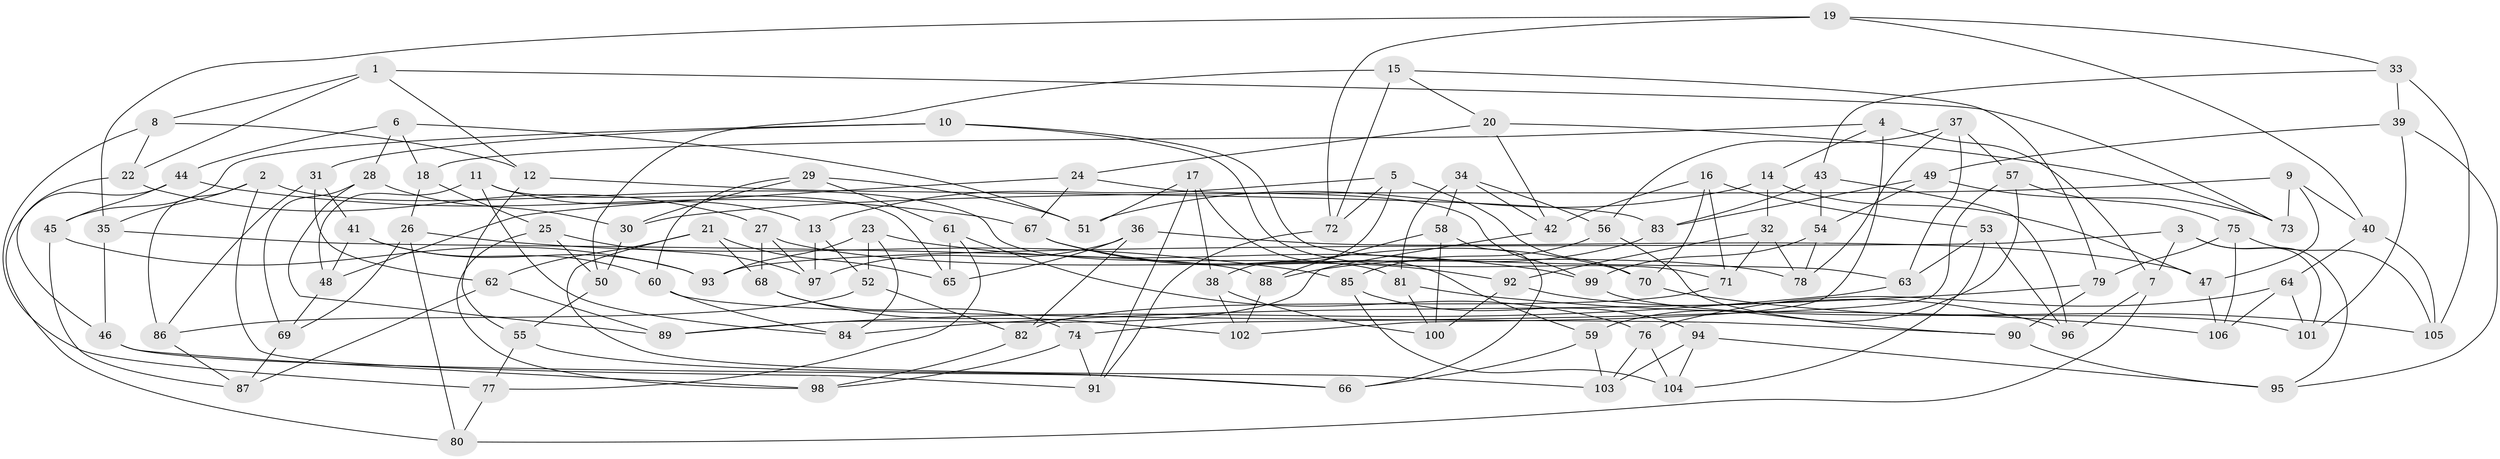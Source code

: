 // Generated by graph-tools (version 1.1) at 2025/59/03/09/25 04:59:23]
// undirected, 106 vertices, 212 edges
graph export_dot {
graph [start="1"]
  node [color=gray90,style=filled];
  1;
  2;
  3;
  4;
  5;
  6;
  7;
  8;
  9;
  10;
  11;
  12;
  13;
  14;
  15;
  16;
  17;
  18;
  19;
  20;
  21;
  22;
  23;
  24;
  25;
  26;
  27;
  28;
  29;
  30;
  31;
  32;
  33;
  34;
  35;
  36;
  37;
  38;
  39;
  40;
  41;
  42;
  43;
  44;
  45;
  46;
  47;
  48;
  49;
  50;
  51;
  52;
  53;
  54;
  55;
  56;
  57;
  58;
  59;
  60;
  61;
  62;
  63;
  64;
  65;
  66;
  67;
  68;
  69;
  70;
  71;
  72;
  73;
  74;
  75;
  76;
  77;
  78;
  79;
  80;
  81;
  82;
  83;
  84;
  85;
  86;
  87;
  88;
  89;
  90;
  91;
  92;
  93;
  94;
  95;
  96;
  97;
  98;
  99;
  100;
  101;
  102;
  103;
  104;
  105;
  106;
  1 -- 8;
  1 -- 22;
  1 -- 12;
  1 -- 73;
  2 -- 91;
  2 -- 35;
  2 -- 86;
  2 -- 81;
  3 -- 93;
  3 -- 95;
  3 -- 7;
  3 -- 101;
  4 -- 7;
  4 -- 14;
  4 -- 102;
  4 -- 18;
  5 -- 72;
  5 -- 38;
  5 -- 13;
  5 -- 70;
  6 -- 51;
  6 -- 18;
  6 -- 44;
  6 -- 28;
  7 -- 96;
  7 -- 80;
  8 -- 22;
  8 -- 77;
  8 -- 12;
  9 -- 30;
  9 -- 73;
  9 -- 47;
  9 -- 40;
  10 -- 31;
  10 -- 71;
  10 -- 45;
  10 -- 63;
  11 -- 13;
  11 -- 65;
  11 -- 84;
  11 -- 48;
  12 -- 83;
  12 -- 55;
  13 -- 52;
  13 -- 97;
  14 -- 51;
  14 -- 32;
  14 -- 47;
  15 -- 20;
  15 -- 72;
  15 -- 79;
  15 -- 50;
  16 -- 42;
  16 -- 53;
  16 -- 70;
  16 -- 71;
  17 -- 59;
  17 -- 38;
  17 -- 91;
  17 -- 51;
  18 -- 26;
  18 -- 25;
  19 -- 35;
  19 -- 33;
  19 -- 72;
  19 -- 40;
  20 -- 42;
  20 -- 73;
  20 -- 24;
  21 -- 62;
  21 -- 65;
  21 -- 68;
  21 -- 103;
  22 -- 27;
  22 -- 46;
  23 -- 84;
  23 -- 52;
  23 -- 93;
  23 -- 99;
  24 -- 67;
  24 -- 99;
  24 -- 48;
  25 -- 50;
  25 -- 98;
  25 -- 97;
  26 -- 69;
  26 -- 80;
  26 -- 85;
  27 -- 78;
  27 -- 97;
  27 -- 68;
  28 -- 89;
  28 -- 69;
  28 -- 30;
  29 -- 51;
  29 -- 60;
  29 -- 61;
  29 -- 30;
  30 -- 50;
  31 -- 62;
  31 -- 41;
  31 -- 86;
  32 -- 71;
  32 -- 78;
  32 -- 92;
  33 -- 105;
  33 -- 43;
  33 -- 39;
  34 -- 58;
  34 -- 81;
  34 -- 56;
  34 -- 42;
  35 -- 88;
  35 -- 46;
  36 -- 47;
  36 -- 82;
  36 -- 65;
  36 -- 97;
  37 -- 63;
  37 -- 56;
  37 -- 78;
  37 -- 57;
  38 -- 100;
  38 -- 102;
  39 -- 49;
  39 -- 95;
  39 -- 101;
  40 -- 105;
  40 -- 64;
  41 -- 93;
  41 -- 48;
  41 -- 60;
  42 -- 89;
  43 -- 83;
  43 -- 96;
  43 -- 54;
  44 -- 80;
  44 -- 45;
  44 -- 67;
  45 -- 93;
  45 -- 87;
  46 -- 98;
  46 -- 66;
  47 -- 106;
  48 -- 69;
  49 -- 73;
  49 -- 83;
  49 -- 54;
  50 -- 55;
  52 -- 86;
  52 -- 82;
  53 -- 96;
  53 -- 104;
  53 -- 63;
  54 -- 78;
  54 -- 99;
  55 -- 66;
  55 -- 77;
  56 -- 90;
  56 -- 85;
  57 -- 74;
  57 -- 75;
  57 -- 59;
  58 -- 88;
  58 -- 66;
  58 -- 100;
  59 -- 103;
  59 -- 66;
  60 -- 84;
  60 -- 90;
  61 -- 65;
  61 -- 77;
  61 -- 76;
  62 -- 87;
  62 -- 89;
  63 -- 89;
  64 -- 76;
  64 -- 106;
  64 -- 101;
  67 -- 70;
  67 -- 92;
  68 -- 74;
  68 -- 102;
  69 -- 87;
  70 -- 105;
  71 -- 82;
  72 -- 91;
  74 -- 98;
  74 -- 91;
  75 -- 79;
  75 -- 105;
  75 -- 106;
  76 -- 103;
  76 -- 104;
  77 -- 80;
  79 -- 84;
  79 -- 90;
  81 -- 106;
  81 -- 100;
  82 -- 98;
  83 -- 88;
  85 -- 104;
  85 -- 94;
  86 -- 87;
  88 -- 102;
  90 -- 95;
  92 -- 100;
  92 -- 96;
  94 -- 104;
  94 -- 103;
  94 -- 95;
  99 -- 101;
}
